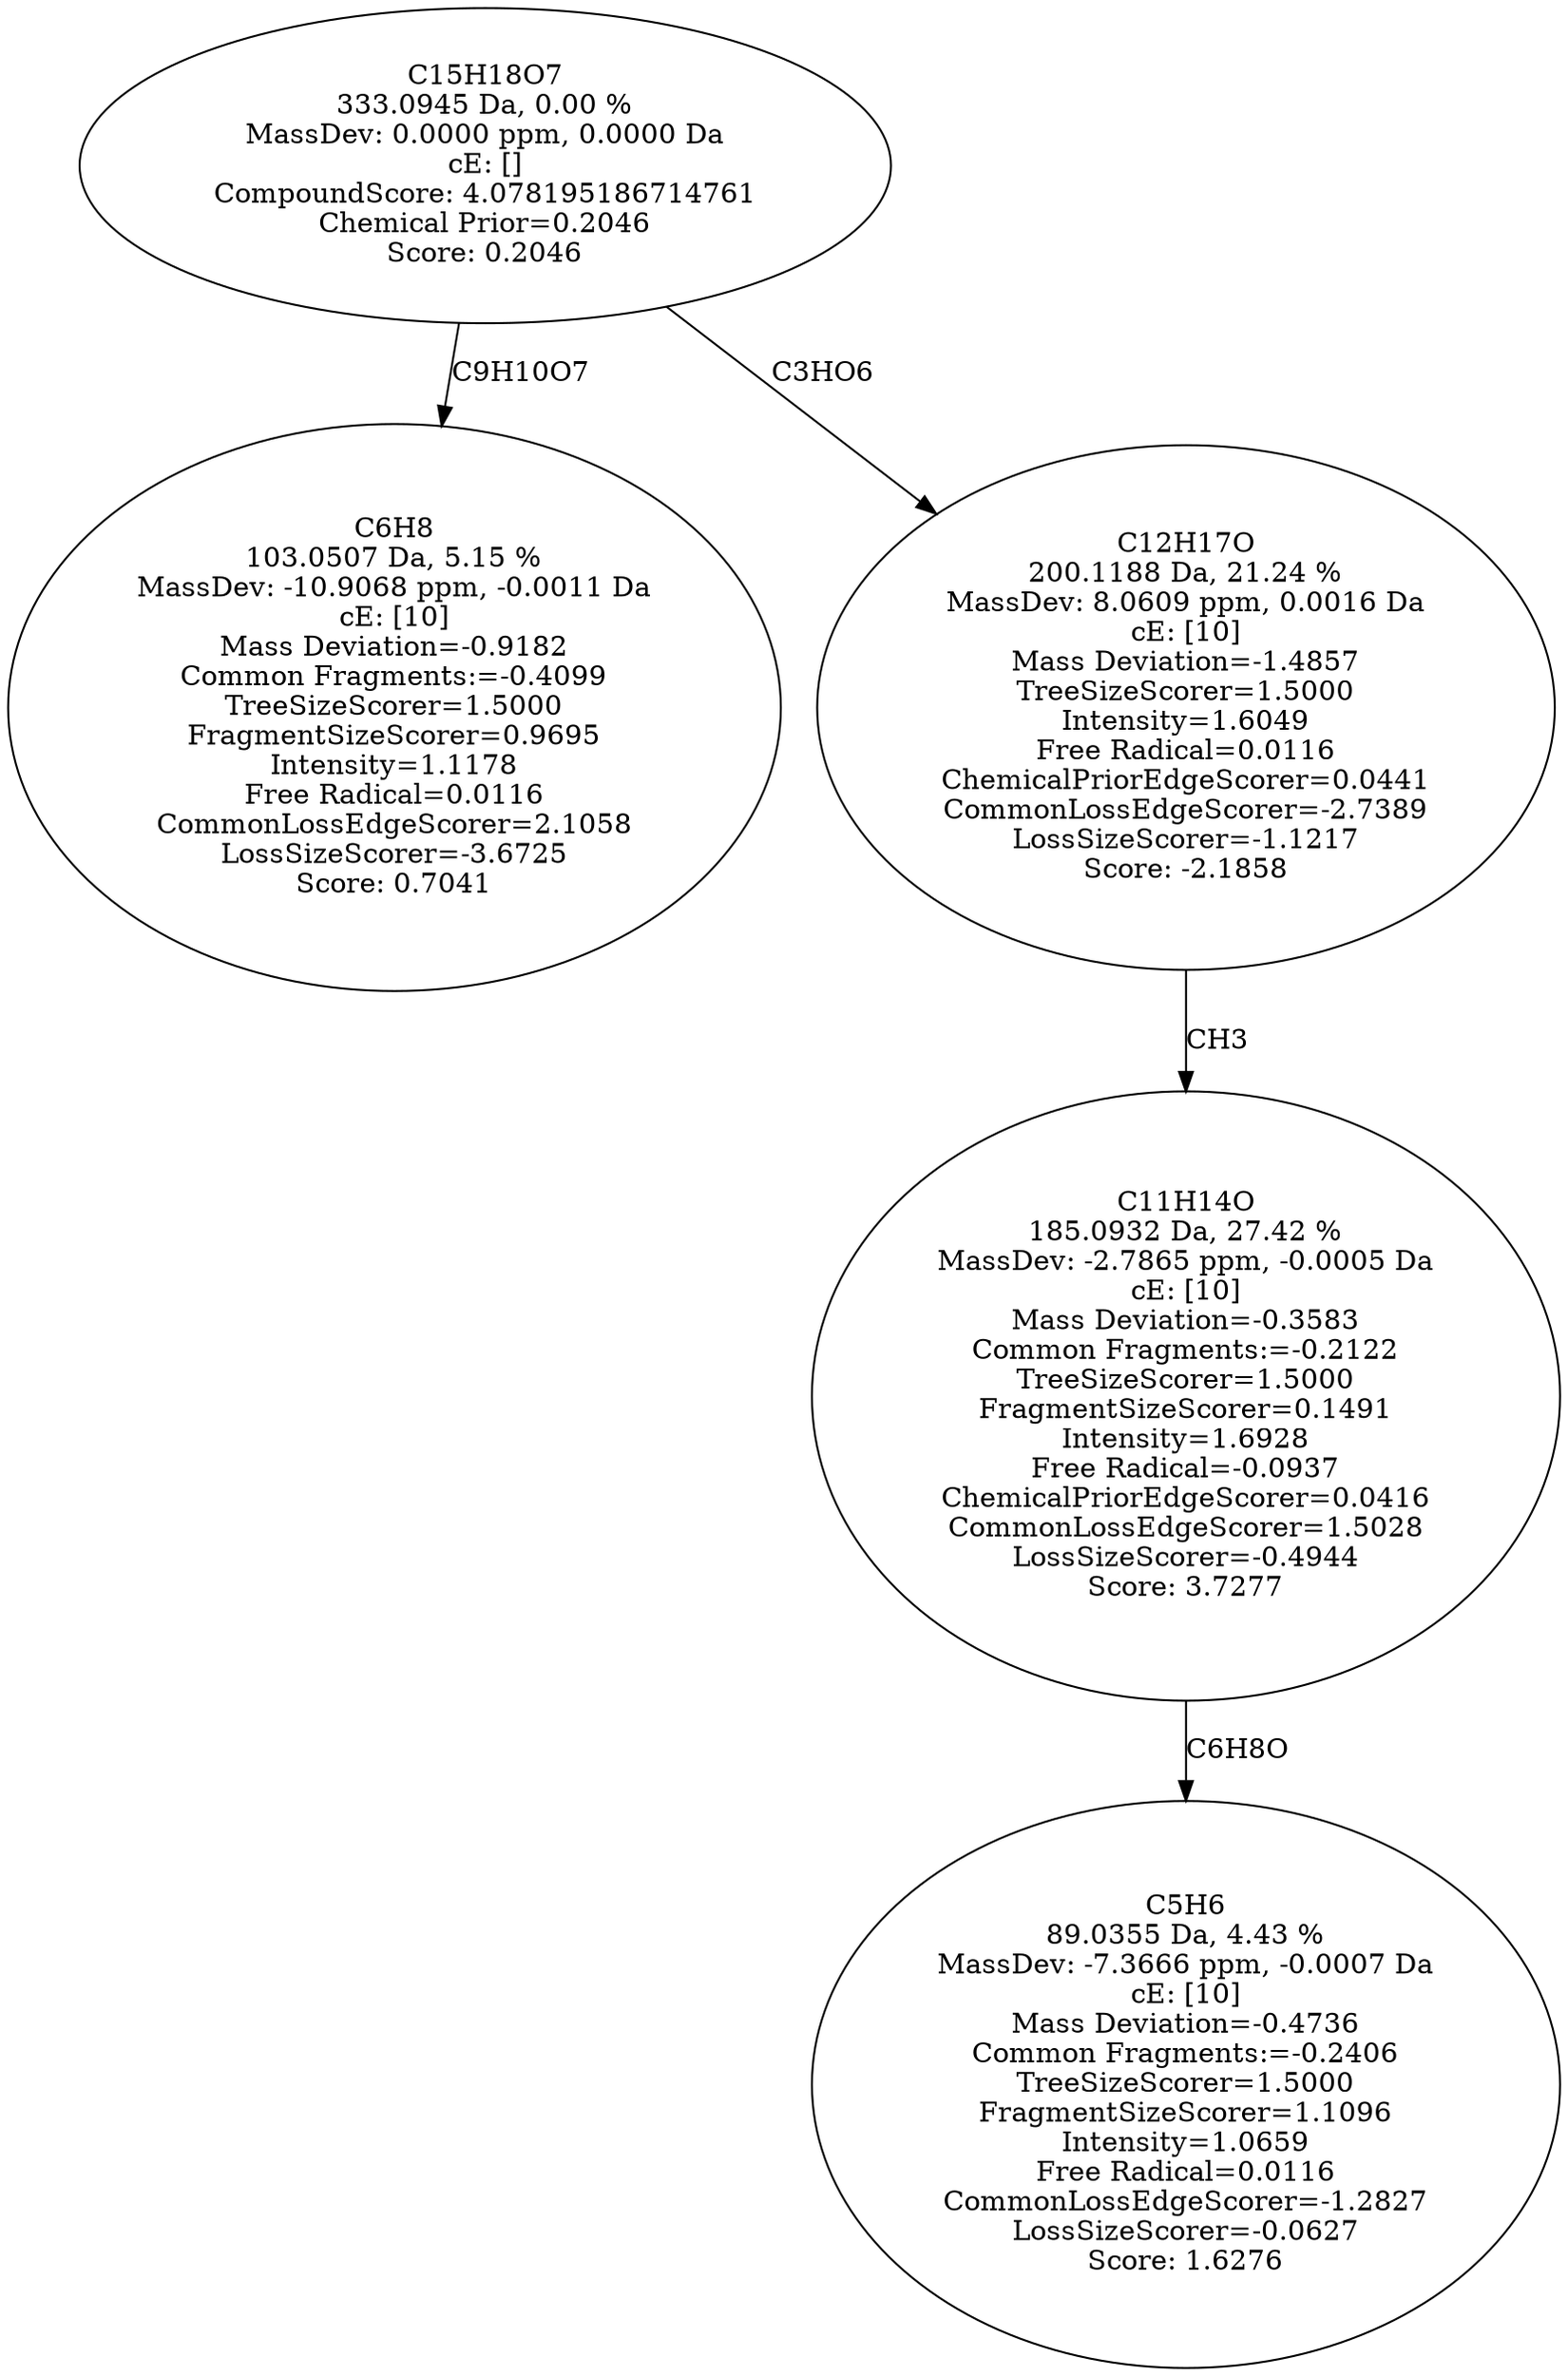 strict digraph {
v1 [label="C6H8\n103.0507 Da, 5.15 %\nMassDev: -10.9068 ppm, -0.0011 Da\ncE: [10]\nMass Deviation=-0.9182\nCommon Fragments:=-0.4099\nTreeSizeScorer=1.5000\nFragmentSizeScorer=0.9695\nIntensity=1.1178\nFree Radical=0.0116\nCommonLossEdgeScorer=2.1058\nLossSizeScorer=-3.6725\nScore: 0.7041"];
v2 [label="C5H6\n89.0355 Da, 4.43 %\nMassDev: -7.3666 ppm, -0.0007 Da\ncE: [10]\nMass Deviation=-0.4736\nCommon Fragments:=-0.2406\nTreeSizeScorer=1.5000\nFragmentSizeScorer=1.1096\nIntensity=1.0659\nFree Radical=0.0116\nCommonLossEdgeScorer=-1.2827\nLossSizeScorer=-0.0627\nScore: 1.6276"];
v3 [label="C11H14O\n185.0932 Da, 27.42 %\nMassDev: -2.7865 ppm, -0.0005 Da\ncE: [10]\nMass Deviation=-0.3583\nCommon Fragments:=-0.2122\nTreeSizeScorer=1.5000\nFragmentSizeScorer=0.1491\nIntensity=1.6928\nFree Radical=-0.0937\nChemicalPriorEdgeScorer=0.0416\nCommonLossEdgeScorer=1.5028\nLossSizeScorer=-0.4944\nScore: 3.7277"];
v4 [label="C12H17O\n200.1188 Da, 21.24 %\nMassDev: 8.0609 ppm, 0.0016 Da\ncE: [10]\nMass Deviation=-1.4857\nTreeSizeScorer=1.5000\nIntensity=1.6049\nFree Radical=0.0116\nChemicalPriorEdgeScorer=0.0441\nCommonLossEdgeScorer=-2.7389\nLossSizeScorer=-1.1217\nScore: -2.1858"];
v5 [label="C15H18O7\n333.0945 Da, 0.00 %\nMassDev: 0.0000 ppm, 0.0000 Da\ncE: []\nCompoundScore: 4.078195186714761\nChemical Prior=0.2046\nScore: 0.2046"];
v5 -> v1 [label="C9H10O7"];
v3 -> v2 [label="C6H8O"];
v4 -> v3 [label="CH3"];
v5 -> v4 [label="C3HO6"];
}